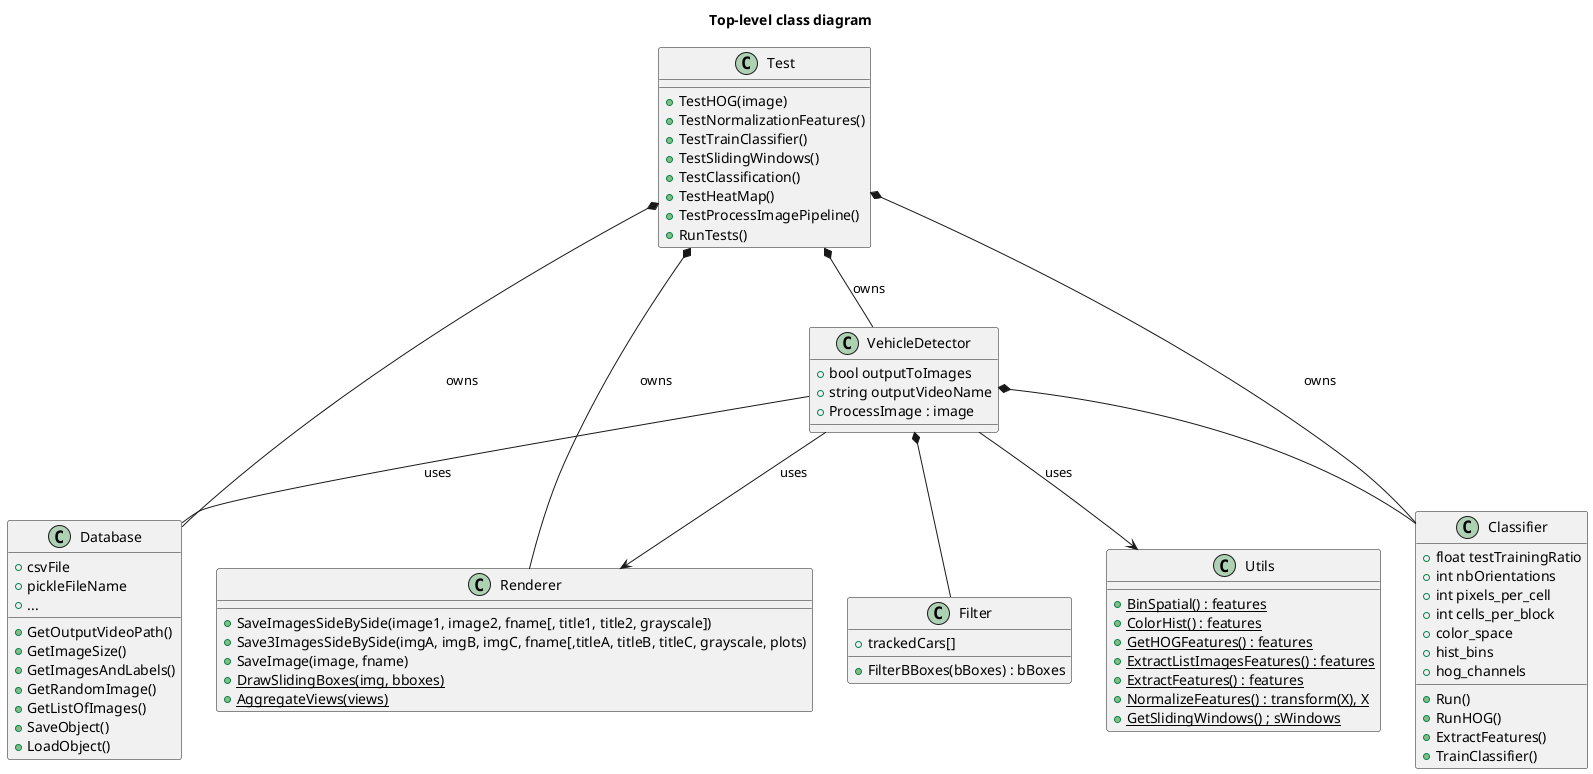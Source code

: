 @startuml
title Top-level class diagram

class Database {
    + csvFile
    + pickleFileName
    + ...
    + GetOutputVideoPath()
    + GetImageSize()
    + GetImagesAndLabels()
    + GetRandomImage()
    + GetListOfImages()
    + SaveObject()
    + LoadObject()
}

class Renderer {
    + SaveImagesSideBySide(image1, image2, fname[, title1, title2, grayscale])
    + Save3ImagesSideBySide(imgA, imgB, imgC, fname[,titleA, titleB, titleC, grayscale, plots)
    + SaveImage(image, fname)
    + {static} DrawSlidingBoxes(img, bboxes)
    + {static} AggregateViews(views)
}

class Test {
    + TestHOG(image)
    + TestNormalizationFeatures()
    + TestTrainClassifier()
    + TestSlidingWindows()
    + TestClassification()
    + TestHeatMap()
    + TestProcessImagePipeline()
    + RunTests()
}

class VehicleDetector {
    + bool outputToImages
    + string outputVideoName
    + ProcessImage : image
}

class Classifier {
    + float testTrainingRatio
    + int nbOrientations
    + int pixels_per_cell
    + int cells_per_block
    + color_space
    + hist_bins
    + hog_channels
    + Run()
    + RunHOG()
    + ExtractFeatures()
    + TrainClassifier()
}

class Filter {
    + trackedCars[]
    + FilterBBoxes(bBoxes) : bBoxes
}

class Utils {
    + {static} BinSpatial() : features
    + {static} ColorHist() : features
    + {static} GetHOGFeatures() : features
    + {static} ExtractListImagesFeatures() : features
    + {static} ExtractFeatures() : features
    + {static} NormalizeFeatures() : transform(X), X
    + {static} GetSlidingWindows() ; sWindows
}

Test *-- VehicleDetector : owns
Test *-- Renderer : owns
Test *-- Database : owns
Test *-- Classifier : owns

VehicleDetector -- Database : uses
VehicleDetector *-- Classifier
VehicleDetector *-- Filter
VehicleDetector --> Utils : uses
VehicleDetector --> Renderer : uses


@enduml
